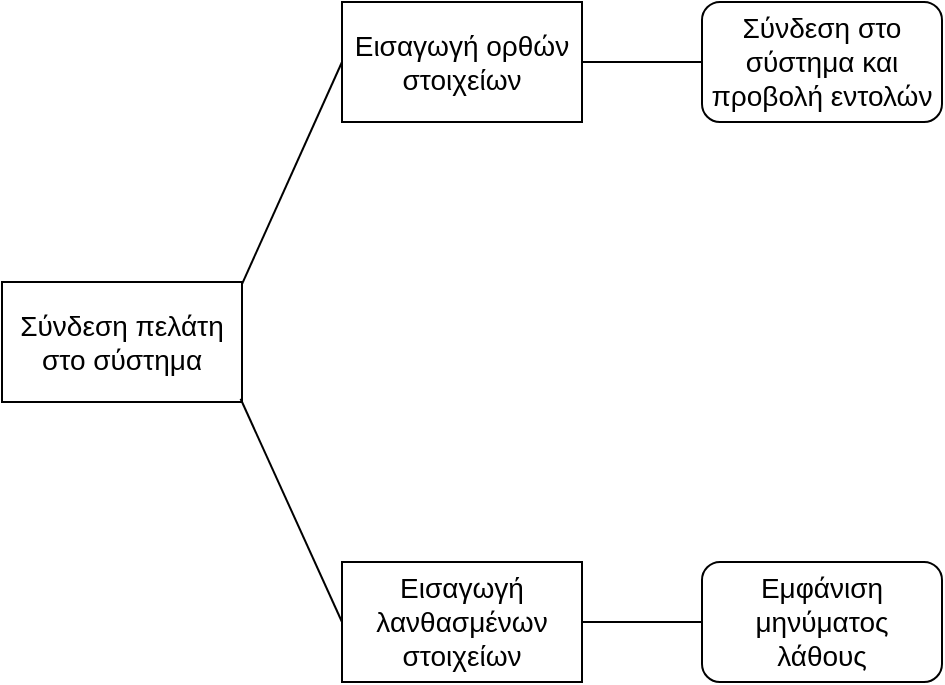 <mxfile version="10.8.9" type="google"><diagram id="vnv0kuu5ZWmB2uFiKBfA" name="Page-1"><mxGraphModel dx="1162" dy="596" grid="1" gridSize="10" guides="1" tooltips="1" connect="1" arrows="1" fold="1" page="1" pageScale="1" pageWidth="827" pageHeight="1169" math="0" shadow="0"><root><mxCell id="0"/><mxCell id="1" parent="0"/><mxCell id="ZSk6SQQNEGR3lqCFrd7X-1" value="&lt;font style=&quot;font-size: 14px&quot;&gt;Σύνδεση πελάτη στο σύστημα&lt;/font&gt;" style="rounded=0;whiteSpace=wrap;html=1;" vertex="1" parent="1"><mxGeometry x="10" y="400" width="120" height="60" as="geometry"/></mxCell><mxCell id="ZSk6SQQNEGR3lqCFrd7X-4" value="&lt;font style=&quot;font-size: 14px&quot;&gt;Εισαγωγή ορθών στοιχείων&lt;/font&gt;" style="rounded=0;whiteSpace=wrap;html=1;glass=0;comic=0;shadow=0;" vertex="1" parent="1"><mxGeometry x="180" y="260" width="120" height="60" as="geometry"/></mxCell><mxCell id="ZSk6SQQNEGR3lqCFrd7X-5" value="&lt;font style=&quot;font-size: 14px&quot;&gt;Εισαγωγή λανθασμένων&lt;br&gt;στοιχείων&lt;/font&gt;" style="rounded=0;whiteSpace=wrap;html=1;" vertex="1" parent="1"><mxGeometry x="180" y="540" width="120" height="60" as="geometry"/></mxCell><mxCell id="ZSk6SQQNEGR3lqCFrd7X-7" value="" style="endArrow=none;html=1;exitX=1;exitY=0.017;exitDx=0;exitDy=0;exitPerimeter=0;entryX=0;entryY=0.5;entryDx=0;entryDy=0;" edge="1" parent="1" source="ZSk6SQQNEGR3lqCFrd7X-1" target="ZSk6SQQNEGR3lqCFrd7X-4"><mxGeometry width="50" height="50" relative="1" as="geometry"><mxPoint x="140" y="450" as="sourcePoint"/><mxPoint x="190" y="400" as="targetPoint"/></mxGeometry></mxCell><mxCell id="ZSk6SQQNEGR3lqCFrd7X-8" value="" style="endArrow=none;html=1;entryX=0.994;entryY=0.973;entryDx=0;entryDy=0;entryPerimeter=0;exitX=0;exitY=0.5;exitDx=0;exitDy=0;" edge="1" parent="1" source="ZSk6SQQNEGR3lqCFrd7X-5" target="ZSk6SQQNEGR3lqCFrd7X-1"><mxGeometry width="50" height="50" relative="1" as="geometry"><mxPoint x="10" y="610" as="sourcePoint"/><mxPoint x="60" y="560" as="targetPoint"/></mxGeometry></mxCell><mxCell id="ZSk6SQQNEGR3lqCFrd7X-9" value="&lt;font style=&quot;font-size: 14px&quot;&gt;Εμφάνιση μηνύματος&lt;br&gt;λάθους&lt;/font&gt;" style="rounded=1;whiteSpace=wrap;html=1;" vertex="1" parent="1"><mxGeometry x="360" y="540" width="120" height="60" as="geometry"/></mxCell><mxCell id="ZSk6SQQNEGR3lqCFrd7X-11" value="" style="endArrow=none;html=1;entryX=1;entryY=0.5;entryDx=0;entryDy=0;exitX=0;exitY=0.5;exitDx=0;exitDy=0;" edge="1" parent="1" source="ZSk6SQQNEGR3lqCFrd7X-9" target="ZSk6SQQNEGR3lqCFrd7X-5"><mxGeometry width="50" height="50" relative="1" as="geometry"><mxPoint x="10" y="670" as="sourcePoint"/><mxPoint x="60" y="620" as="targetPoint"/></mxGeometry></mxCell><mxCell id="ZSk6SQQNEGR3lqCFrd7X-12" value="&lt;font style=&quot;font-size: 14px&quot;&gt;Σύνδεση στο σύστημα και προβολή εντολών&lt;/font&gt;" style="rounded=1;whiteSpace=wrap;html=1;shadow=0;glass=0;comic=0;" vertex="1" parent="1"><mxGeometry x="360" y="260" width="120" height="60" as="geometry"/></mxCell><mxCell id="ZSk6SQQNEGR3lqCFrd7X-13" value="" style="endArrow=none;html=1;entryX=1;entryY=0.5;entryDx=0;entryDy=0;exitX=0;exitY=0.5;exitDx=0;exitDy=0;" edge="1" parent="1" source="ZSk6SQQNEGR3lqCFrd7X-12" target="ZSk6SQQNEGR3lqCFrd7X-4"><mxGeometry width="50" height="50" relative="1" as="geometry"><mxPoint x="10" y="670" as="sourcePoint"/><mxPoint x="60" y="620" as="targetPoint"/></mxGeometry></mxCell></root></mxGraphModel></diagram></mxfile>